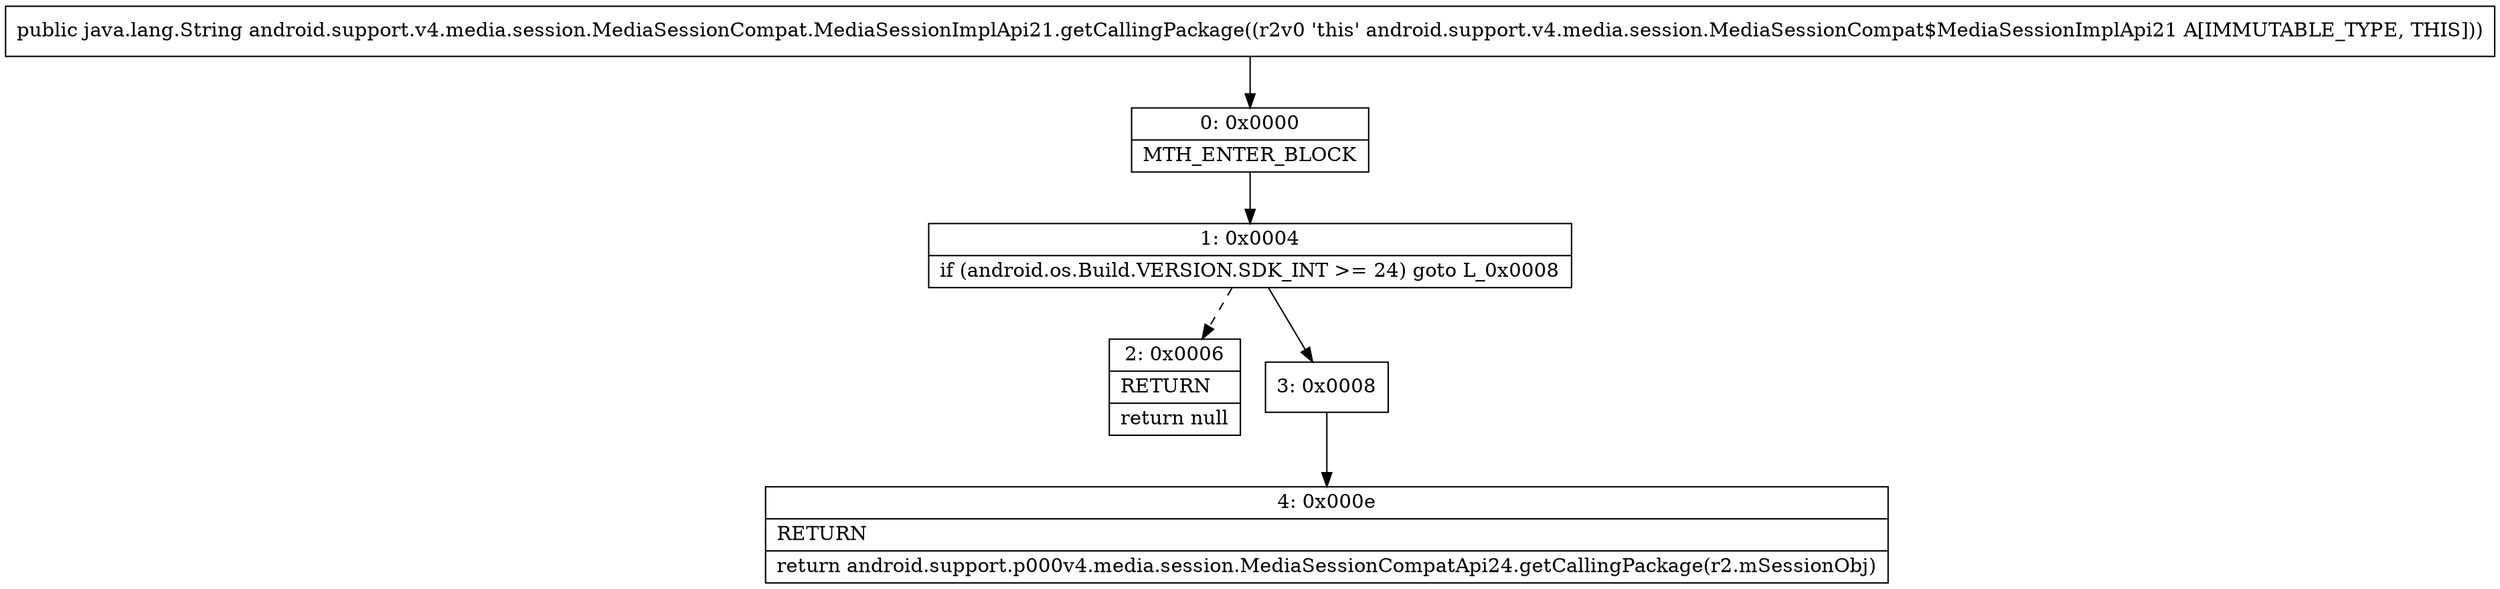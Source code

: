 digraph "CFG forandroid.support.v4.media.session.MediaSessionCompat.MediaSessionImplApi21.getCallingPackage()Ljava\/lang\/String;" {
Node_0 [shape=record,label="{0\:\ 0x0000|MTH_ENTER_BLOCK\l}"];
Node_1 [shape=record,label="{1\:\ 0x0004|if (android.os.Build.VERSION.SDK_INT \>= 24) goto L_0x0008\l}"];
Node_2 [shape=record,label="{2\:\ 0x0006|RETURN\l|return null\l}"];
Node_3 [shape=record,label="{3\:\ 0x0008}"];
Node_4 [shape=record,label="{4\:\ 0x000e|RETURN\l|return android.support.p000v4.media.session.MediaSessionCompatApi24.getCallingPackage(r2.mSessionObj)\l}"];
MethodNode[shape=record,label="{public java.lang.String android.support.v4.media.session.MediaSessionCompat.MediaSessionImplApi21.getCallingPackage((r2v0 'this' android.support.v4.media.session.MediaSessionCompat$MediaSessionImplApi21 A[IMMUTABLE_TYPE, THIS])) }"];
MethodNode -> Node_0;
Node_0 -> Node_1;
Node_1 -> Node_2[style=dashed];
Node_1 -> Node_3;
Node_3 -> Node_4;
}

